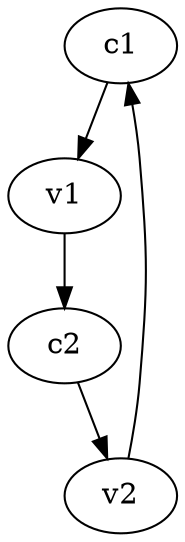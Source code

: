strict digraph  {
c1;
c2;
v1;
v2;
c1 -> v1  [weight=1];
c2 -> v2  [weight=1];
v1 -> c2  [weight=1];
v2 -> c1  [weight=1];
}
